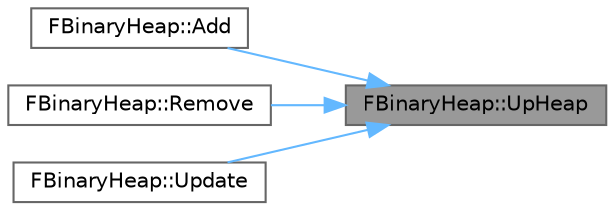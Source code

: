 digraph "FBinaryHeap::UpHeap"
{
 // INTERACTIVE_SVG=YES
 // LATEX_PDF_SIZE
  bgcolor="transparent";
  edge [fontname=Helvetica,fontsize=10,labelfontname=Helvetica,labelfontsize=10];
  node [fontname=Helvetica,fontsize=10,shape=box,height=0.2,width=0.4];
  rankdir="RL";
  Node1 [id="Node000001",label="FBinaryHeap::UpHeap",height=0.2,width=0.4,color="gray40", fillcolor="grey60", style="filled", fontcolor="black",tooltip=" "];
  Node1 -> Node2 [id="edge1_Node000001_Node000002",dir="back",color="steelblue1",style="solid",tooltip=" "];
  Node2 [id="Node000002",label="FBinaryHeap::Add",height=0.2,width=0.4,color="grey40", fillcolor="white", style="filled",URL="$dc/d1e/classFBinaryHeap.html#a2fe2684cadb132cd644015d4bcb4662e",tooltip=" "];
  Node1 -> Node3 [id="edge2_Node000001_Node000003",dir="back",color="steelblue1",style="solid",tooltip=" "];
  Node3 [id="Node000003",label="FBinaryHeap::Remove",height=0.2,width=0.4,color="grey40", fillcolor="white", style="filled",URL="$dc/d1e/classFBinaryHeap.html#a92b5ed1015103c7682b9548f17a69929",tooltip=" "];
  Node1 -> Node4 [id="edge3_Node000001_Node000004",dir="back",color="steelblue1",style="solid",tooltip=" "];
  Node4 [id="Node000004",label="FBinaryHeap::Update",height=0.2,width=0.4,color="grey40", fillcolor="white", style="filled",URL="$dc/d1e/classFBinaryHeap.html#a97aa9200ecce2b31a7dc5cf84028def1",tooltip=" "];
}
